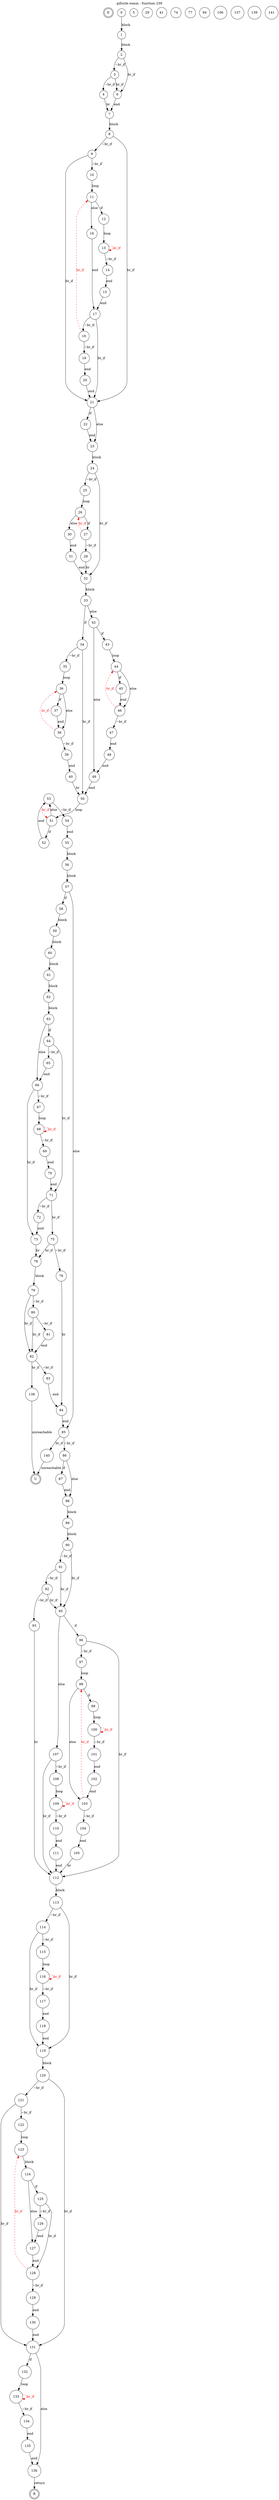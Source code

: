 digraph finite_state_machine {
    label = "gifsicle.wasm - function 239"
    labelloc =  t
    labelfontsize = 16
    labelfontcolor = black
    labelfontname = "Helvetica"
    node [shape = doublecircle]; E U R ;
node [shape=circle, fontcolor=black, style="", label="0"]0
node [shape=circle, fontcolor=black, style="", label="1"]1
node [shape=circle, fontcolor=black, style="", label="2"]2
node [shape=circle, fontcolor=black, style="", label="3"]3
node [shape=circle, fontcolor=black, style="", label="4"]4
node [shape=circle, fontcolor=black, style="", label="5"]5
node [shape=circle, fontcolor=black, style="", label="6"]6
node [shape=circle, fontcolor=black, style="", label="7"]7
node [shape=circle, fontcolor=black, style="", label="8"]8
node [shape=circle, fontcolor=black, style="", label="9"]9
node [shape=circle, fontcolor=black, style="", label="10"]10
node [shape=circle, fontcolor=black, style="", label="11"]11
node [shape=circle, fontcolor=black, style="", label="12"]12
node [shape=circle, fontcolor=black, style="", label="13"]13
node [shape=circle, fontcolor=black, style="", label="14"]14
node [shape=circle, fontcolor=black, style="", label="15"]15
node [shape=circle, fontcolor=black, style="", label="16"]16
node [shape=circle, fontcolor=black, style="", label="17"]17
node [shape=circle, fontcolor=black, style="", label="18"]18
node [shape=circle, fontcolor=black, style="", label="19"]19
node [shape=circle, fontcolor=black, style="", label="20"]20
node [shape=circle, fontcolor=black, style="", label="21"]21
node [shape=circle, fontcolor=black, style="", label="22"]22
node [shape=circle, fontcolor=black, style="", label="23"]23
node [shape=circle, fontcolor=black, style="", label="24"]24
node [shape=circle, fontcolor=black, style="", label="25"]25
node [shape=circle, fontcolor=black, style="", label="26"]26
node [shape=circle, fontcolor=black, style="", label="27"]27
node [shape=circle, fontcolor=black, style="", label="28"]28
node [shape=circle, fontcolor=black, style="", label="29"]29
node [shape=circle, fontcolor=black, style="", label="30"]30
node [shape=circle, fontcolor=black, style="", label="31"]31
node [shape=circle, fontcolor=black, style="", label="32"]32
node [shape=circle, fontcolor=black, style="", label="33"]33
node [shape=circle, fontcolor=black, style="", label="34"]34
node [shape=circle, fontcolor=black, style="", label="35"]35
node [shape=circle, fontcolor=black, style="", label="36"]36
node [shape=circle, fontcolor=black, style="", label="37"]37
node [shape=circle, fontcolor=black, style="", label="38"]38
node [shape=circle, fontcolor=black, style="", label="39"]39
node [shape=circle, fontcolor=black, style="", label="40"]40
node [shape=circle, fontcolor=black, style="", label="41"]41
node [shape=circle, fontcolor=black, style="", label="42"]42
node [shape=circle, fontcolor=black, style="", label="43"]43
node [shape=circle, fontcolor=black, style="", label="44"]44
node [shape=circle, fontcolor=black, style="", label="45"]45
node [shape=circle, fontcolor=black, style="", label="46"]46
node [shape=circle, fontcolor=black, style="", label="47"]47
node [shape=circle, fontcolor=black, style="", label="48"]48
node [shape=circle, fontcolor=black, style="", label="49"]49
node [shape=circle, fontcolor=black, style="", label="50"]50
node [shape=circle, fontcolor=black, style="", label="51"]51
node [shape=circle, fontcolor=black, style="", label="52"]52
node [shape=circle, fontcolor=black, style="", label="53"]53
node [shape=circle, fontcolor=black, style="", label="54"]54
node [shape=circle, fontcolor=black, style="", label="55"]55
node [shape=circle, fontcolor=black, style="", label="56"]56
node [shape=circle, fontcolor=black, style="", label="57"]57
node [shape=circle, fontcolor=black, style="", label="58"]58
node [shape=circle, fontcolor=black, style="", label="59"]59
node [shape=circle, fontcolor=black, style="", label="60"]60
node [shape=circle, fontcolor=black, style="", label="61"]61
node [shape=circle, fontcolor=black, style="", label="62"]62
node [shape=circle, fontcolor=black, style="", label="63"]63
node [shape=circle, fontcolor=black, style="", label="64"]64
node [shape=circle, fontcolor=black, style="", label="65"]65
node [shape=circle, fontcolor=black, style="", label="66"]66
node [shape=circle, fontcolor=black, style="", label="67"]67
node [shape=circle, fontcolor=black, style="", label="68"]68
node [shape=circle, fontcolor=black, style="", label="69"]69
node [shape=circle, fontcolor=black, style="", label="70"]70
node [shape=circle, fontcolor=black, style="", label="71"]71
node [shape=circle, fontcolor=black, style="", label="72"]72
node [shape=circle, fontcolor=black, style="", label="73"]73
node [shape=circle, fontcolor=black, style="", label="74"]74
node [shape=circle, fontcolor=black, style="", label="75"]75
node [shape=circle, fontcolor=black, style="", label="76"]76
node [shape=circle, fontcolor=black, style="", label="77"]77
node [shape=circle, fontcolor=black, style="", label="78"]78
node [shape=circle, fontcolor=black, style="", label="79"]79
node [shape=circle, fontcolor=black, style="", label="80"]80
node [shape=circle, fontcolor=black, style="", label="81"]81
node [shape=circle, fontcolor=black, style="", label="82"]82
node [shape=circle, fontcolor=black, style="", label="83"]83
node [shape=circle, fontcolor=black, style="", label="84"]84
node [shape=circle, fontcolor=black, style="", label="85"]85
node [shape=circle, fontcolor=black, style="", label="86"]86
node [shape=circle, fontcolor=black, style="", label="87"]87
node [shape=circle, fontcolor=black, style="", label="88"]88
node [shape=circle, fontcolor=black, style="", label="89"]89
node [shape=circle, fontcolor=black, style="", label="90"]90
node [shape=circle, fontcolor=black, style="", label="91"]91
node [shape=circle, fontcolor=black, style="", label="92"]92
node [shape=circle, fontcolor=black, style="", label="93"]93
node [shape=circle, fontcolor=black, style="", label="94"]94
node [shape=circle, fontcolor=black, style="", label="95"]95
node [shape=circle, fontcolor=black, style="", label="96"]96
node [shape=circle, fontcolor=black, style="", label="97"]97
node [shape=circle, fontcolor=black, style="", label="98"]98
node [shape=circle, fontcolor=black, style="", label="99"]99
node [shape=circle, fontcolor=black, style="", label="100"]100
node [shape=circle, fontcolor=black, style="", label="101"]101
node [shape=circle, fontcolor=black, style="", label="102"]102
node [shape=circle, fontcolor=black, style="", label="103"]103
node [shape=circle, fontcolor=black, style="", label="104"]104
node [shape=circle, fontcolor=black, style="", label="105"]105
node [shape=circle, fontcolor=black, style="", label="106"]106
node [shape=circle, fontcolor=black, style="", label="107"]107
node [shape=circle, fontcolor=black, style="", label="108"]108
node [shape=circle, fontcolor=black, style="", label="109"]109
node [shape=circle, fontcolor=black, style="", label="110"]110
node [shape=circle, fontcolor=black, style="", label="111"]111
node [shape=circle, fontcolor=black, style="", label="112"]112
node [shape=circle, fontcolor=black, style="", label="113"]113
node [shape=circle, fontcolor=black, style="", label="114"]114
node [shape=circle, fontcolor=black, style="", label="115"]115
node [shape=circle, fontcolor=black, style="", label="116"]116
node [shape=circle, fontcolor=black, style="", label="117"]117
node [shape=circle, fontcolor=black, style="", label="118"]118
node [shape=circle, fontcolor=black, style="", label="119"]119
node [shape=circle, fontcolor=black, style="", label="120"]120
node [shape=circle, fontcolor=black, style="", label="121"]121
node [shape=circle, fontcolor=black, style="", label="122"]122
node [shape=circle, fontcolor=black, style="", label="123"]123
node [shape=circle, fontcolor=black, style="", label="124"]124
node [shape=circle, fontcolor=black, style="", label="125"]125
node [shape=circle, fontcolor=black, style="", label="126"]126
node [shape=circle, fontcolor=black, style="", label="127"]127
node [shape=circle, fontcolor=black, style="", label="128"]128
node [shape=circle, fontcolor=black, style="", label="129"]129
node [shape=circle, fontcolor=black, style="", label="130"]130
node [shape=circle, fontcolor=black, style="", label="131"]131
node [shape=circle, fontcolor=black, style="", label="132"]132
node [shape=circle, fontcolor=black, style="", label="133"]133
node [shape=circle, fontcolor=black, style="", label="134"]134
node [shape=circle, fontcolor=black, style="", label="135"]135
node [shape=circle, fontcolor=black, style="", label="136"]136
node [shape=circle, fontcolor=black, style="", label="137"]137
node [shape=circle, fontcolor=black, style="", label="138"]138
node [shape=circle, fontcolor=black, style="", label="139"]139
node [shape=circle, fontcolor=black, style="", label="140"]140
node [shape=circle, fontcolor=black, style="", label="141"]141
node [shape=circle, fontcolor=black, style="", label="E"]E
node [shape=circle, fontcolor=black, style="", label="R"]R
node [shape=circle, fontcolor=black, style="", label="U"]U
    0 -> 1[label="block"];
    1 -> 2[label="block"];
    2 -> 3[label="~br_if"];
    2 -> 6[label="br_if"];
    3 -> 4[label="~br_if"];
    3 -> 6[label="br_if"];
    4 -> 7[label="br"];
    6 -> 7[label="end"];
    7 -> 8[label="block"];
    8 -> 9[label="~br_if"];
    8 -> 21[label="br_if"];
    9 -> 10[label="~br_if"];
    9 -> 21[label="br_if"];
    10 -> 11[label="loop"];
    11 -> 12[label="if"];
    11 -> 16[label="else"];
    12 -> 13[label="loop"];
    13 -> 14[label="~br_if"];
    13 -> 13[style="dashed" color="red" fontcolor="red" label="br_if"];
    14 -> 15[label="end"];
    15 -> 17[label="end"];
    16 -> 17[label="end"];
    17 -> 18[label="~br_if"];
    17 -> 21[label="br_if"];
    18 -> 19[label="~br_if"];
    18 -> 11[style="dashed" color="red" fontcolor="red" label="br_if"];
    19 -> 20[label="end"];
    20 -> 21[label="end"];
    21 -> 22[label="if"];
    21 -> 23[label="else"];
    22 -> 23[label="end"];
    23 -> 24[label="block"];
    24 -> 25[label="~br_if"];
    24 -> 32[label="br_if"];
    25 -> 26[label="loop"];
    26 -> 27[label="if"];
    26 -> 30[label="else"];
    27 -> 28[label="~br_if"];
    27 -> 26[style="dashed" color="red" fontcolor="red" label="br_if"];
    28 -> 32[label="br"];
    30 -> 31[label="end"];
    31 -> 32[label="end"];
    32 -> 33[label="block"];
    33 -> 34[label="if"];
    33 -> 42[label="else"];
    34 -> 35[label="~br_if"];
    34 -> 50[label="br_if"];
    35 -> 36[label="loop"];
    36 -> 37[label="if"];
    36 -> 38[label="else"];
    37 -> 38[label="end"];
    38 -> 39[label="~br_if"];
    38 -> 36[style="dashed" color="red" fontcolor="red" label="br_if"];
    39 -> 40[label="end"];
    40 -> 50[label="br"];
    42 -> 43[label="if"];
    42 -> 49[label="else"];
    43 -> 44[label="loop"];
    44 -> 45[label="if"];
    44 -> 46[label="else"];
    45 -> 46[label="end"];
    46 -> 47[label="~br_if"];
    46 -> 44[style="dashed" color="red" fontcolor="red" label="br_if"];
    47 -> 48[label="end"];
    48 -> 49[label="end"];
    49 -> 50[label="end"];
    50 -> 51[label="loop"];
    51 -> 52[label="if"];
    51 -> 53[label="else"];
    52 -> 53[label="end"];
    53 -> 54[label="~br_if"];
    53 -> 51[style="dashed" color="red" fontcolor="red" label="br_if"];
    54 -> 55[label="end"];
    55 -> 56[label="block"];
    56 -> 57[label="block"];
    57 -> 58[label="if"];
    57 -> 85[label="else"];
    58 -> 59[label="block"];
    59 -> 60[label="block"];
    60 -> 61[label="block"];
    61 -> 62[label="block"];
    62 -> 63[label="block"];
    63 -> 64[label="if"];
    63 -> 66[label="else"];
    64 -> 65[label="~br_if"];
    64 -> 71[label="br_if"];
    65 -> 66[label="end"];
    66 -> 67[label="~br_if"];
    66 -> 73[label="br_if"];
    67 -> 68[label="loop"];
    68 -> 69[label="~br_if"];
    68 -> 68[style="dashed" color="red" fontcolor="red" label="br_if"];
    69 -> 70[label="end"];
    70 -> 71[label="end"];
    71 -> 72[label="~br_if"];
    71 -> 75[label="br_if"];
    72 -> 73[label="end"];
    73 -> 78[label="br"];
    75 -> 76[label="~br_if"];
    75 -> 78[label="br_if"];
    76 -> 84[label="br"];
    78 -> 79[label="block"];
    79 -> 80[label="~br_if"];
    79 -> 82[label="br_if"];
    80 -> 81[label="~br_if"];
    80 -> 82[label="br_if"];
    81 -> 82[label="end"];
    82 -> 83[label="~br_if"];
    82 -> 138[label="br_if"];
    83 -> 84[label="end"];
    84 -> 85[label="end"];
    85 -> 86[label="~br_if"];
    85 -> 140[label="br_if"];
    86 -> 87[label="if"];
    86 -> 88[label="else"];
    87 -> 88[label="end"];
    88 -> 89[label="block"];
    89 -> 90[label="block"];
    90 -> 91[label="~br_if"];
    90 -> 95[label="br_if"];
    91 -> 92[label="~br_if"];
    91 -> 95[label="br_if"];
    92 -> 93[label="~br_if"];
    92 -> 95[label="br_if"];
    93 -> 112[label="br"];
    95 -> 96[label="if"];
    95 -> 107[label="else"];
    96 -> 97[label="~br_if"];
    96 -> 112[label="br_if"];
    97 -> 98[label="loop"];
    98 -> 99[label="if"];
    98 -> 103[label="else"];
    99 -> 100[label="loop"];
    100 -> 101[label="~br_if"];
    100 -> 100[style="dashed" color="red" fontcolor="red" label="br_if"];
    101 -> 102[label="end"];
    102 -> 103[label="end"];
    103 -> 104[label="~br_if"];
    103 -> 98[style="dashed" color="red" fontcolor="red" label="br_if"];
    104 -> 105[label="end"];
    105 -> 112[label="br"];
    107 -> 108[label="~br_if"];
    107 -> 112[label="br_if"];
    108 -> 109[label="loop"];
    109 -> 110[label="~br_if"];
    109 -> 109[style="dashed" color="red" fontcolor="red" label="br_if"];
    110 -> 111[label="end"];
    111 -> 112[label="end"];
    112 -> 113[label="block"];
    113 -> 114[label="~br_if"];
    113 -> 119[label="br_if"];
    114 -> 115[label="~br_if"];
    114 -> 119[label="br_if"];
    115 -> 116[label="loop"];
    116 -> 117[label="~br_if"];
    116 -> 116[style="dashed" color="red" fontcolor="red" label="br_if"];
    117 -> 118[label="end"];
    118 -> 119[label="end"];
    119 -> 120[label="block"];
    120 -> 121[label="~br_if"];
    120 -> 131[label="br_if"];
    121 -> 122[label="~br_if"];
    121 -> 131[label="br_if"];
    122 -> 123[label="loop"];
    123 -> 124[label="block"];
    124 -> 125[label="if"];
    124 -> 127[label="else"];
    125 -> 126[label="~br_if"];
    125 -> 128[label="br_if"];
    126 -> 127[label="end"];
    127 -> 128[label="end"];
    128 -> 129[label="~br_if"];
    128 -> 123[style="dashed" color="red" fontcolor="red" label="br_if"];
    129 -> 130[label="end"];
    130 -> 131[label="end"];
    131 -> 132[label="if"];
    131 -> 136[label="else"];
    132 -> 133[label="loop"];
    133 -> 134[label="~br_if"];
    133 -> 133[style="dashed" color="red" fontcolor="red" label="br_if"];
    134 -> 135[label="end"];
    135 -> 136[label="end"];
    136 -> R[label="return"];
    138 -> U[label="unreachable"];
    140 -> U[label="unreachable"];
}

